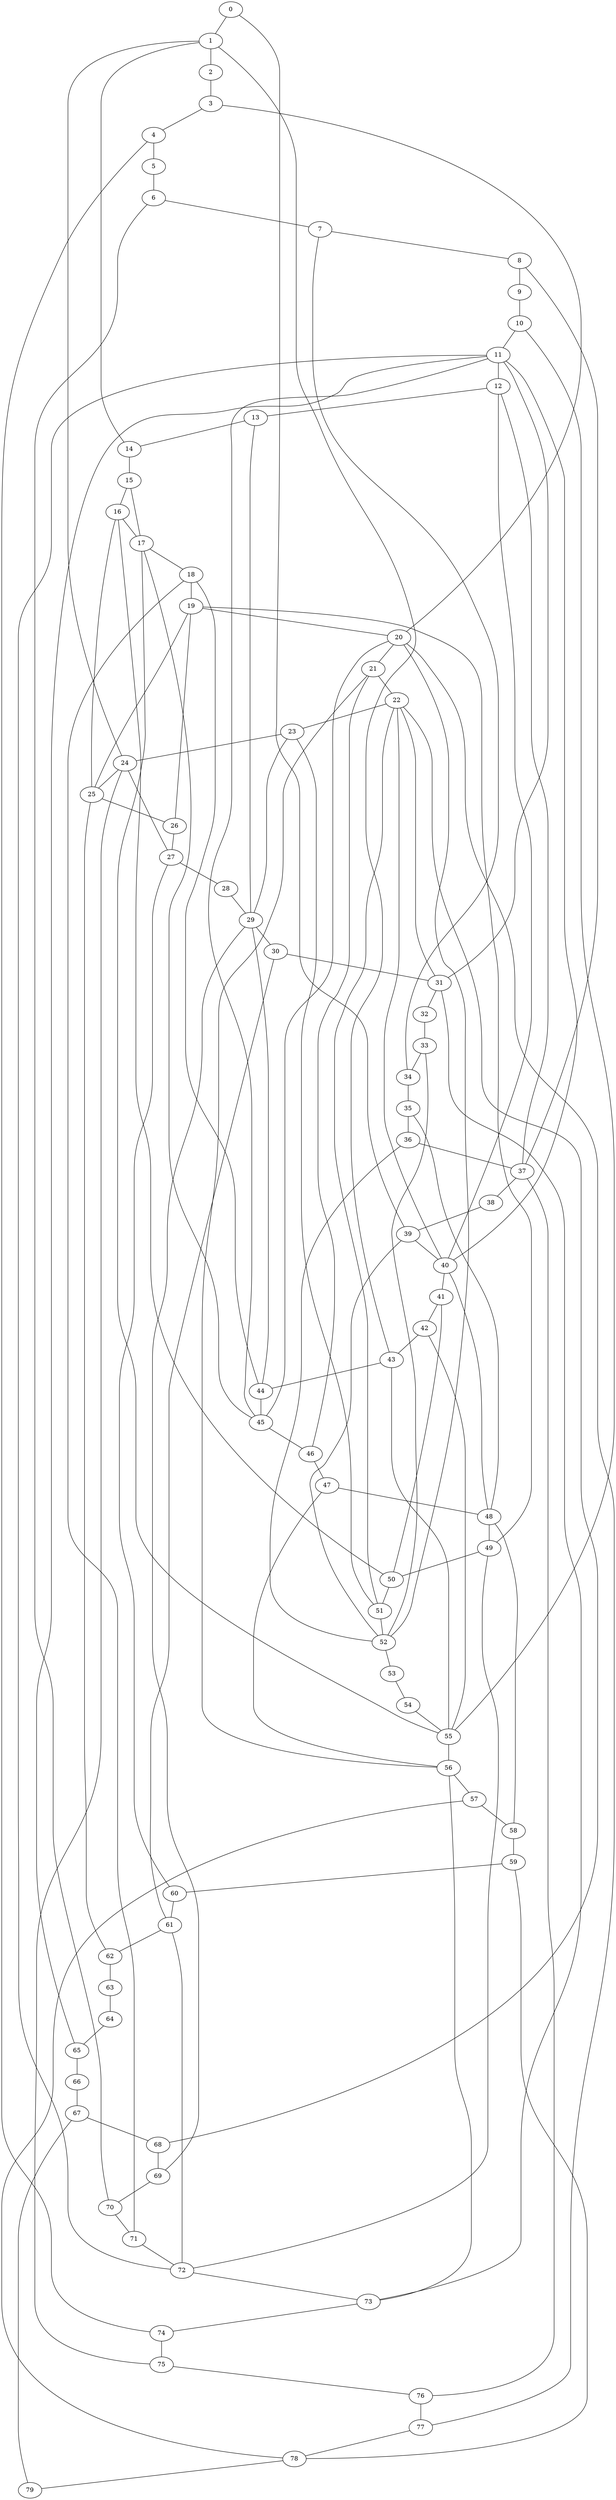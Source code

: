 
graph graphname {
    0 -- 1
0 -- 39
1 -- 2
1 -- 14
1 -- 24
1 -- 43
2 -- 3
3 -- 4
3 -- 20
4 -- 5
4 -- 74
5 -- 6
6 -- 7
6 -- 70
7 -- 8
7 -- 34
8 -- 9
8 -- 37
9 -- 10
10 -- 11
10 -- 55
11 -- 12
11 -- 40
11 -- 45
11 -- 72
11 -- 65
11 -- 31
12 -- 13
12 -- 40
12 -- 37
13 -- 14
13 -- 29
14 -- 15
15 -- 16
15 -- 17
16 -- 17
16 -- 50
16 -- 25
17 -- 18
17 -- 55
17 -- 45
18 -- 19
18 -- 44
18 -- 71
19 -- 20
19 -- 26
19 -- 25
19 -- 49
20 -- 21
20 -- 77
20 -- 52
20 -- 45
21 -- 22
21 -- 56
21 -- 46
22 -- 23
22 -- 51
22 -- 40
22 -- 31
22 -- 68
23 -- 24
23 -- 51
23 -- 29
24 -- 25
24 -- 75
24 -- 27
25 -- 26
25 -- 62
26 -- 27
27 -- 28
27 -- 60
28 -- 29
29 -- 30
29 -- 44
29 -- 69
30 -- 31
30 -- 61
31 -- 32
31 -- 73
32 -- 33
33 -- 34
33 -- 52
34 -- 35
35 -- 36
35 -- 48
36 -- 37
36 -- 52
37 -- 38
37 -- 76
38 -- 39
39 -- 40
39 -- 52
40 -- 41
40 -- 48
41 -- 42
41 -- 50
42 -- 43
42 -- 55
43 -- 44
43 -- 55
44 -- 45
45 -- 46
46 -- 47
47 -- 48
47 -- 56
48 -- 49
48 -- 58
49 -- 50
49 -- 72
50 -- 51
51 -- 52
52 -- 53
53 -- 54
54 -- 55
55 -- 56
56 -- 57
56 -- 73
57 -- 58
57 -- 78
58 -- 59
59 -- 60
59 -- 78
60 -- 61
61 -- 62
61 -- 72
62 -- 63
63 -- 64
64 -- 65
65 -- 66
66 -- 67
67 -- 68
67 -- 79
68 -- 69
69 -- 70
70 -- 71
71 -- 72
72 -- 73
73 -- 74
74 -- 75
75 -- 76
76 -- 77
77 -- 78
78 -- 79

}
